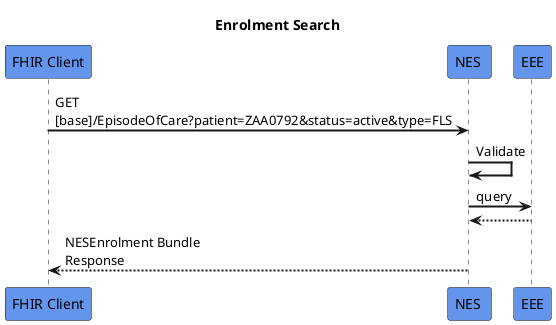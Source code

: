 @startuml
skinparam sequenceArrowThickness 2
skinparam roundcorner 5
skinparam maxmessagesize 180
skinparam sequenceParticipant bold
title  Enrolment Search
participant "FHIR Client" as A #CornflowerBlue
participant "NES " as B #CornflowerBlue
participant "EEE" as C #CornflowerBlue

A -> B: GET [base]/EpisodeOfCare?patient=ZAA0792&status=active&type=FLS
B -> B: Validate
B -> C: query
C -[dashed]-> B:

B -[dashed]-> A: NESEnrolment Bundle Response 

@enduml